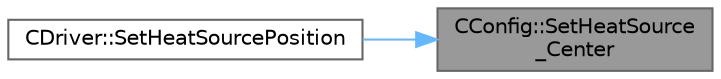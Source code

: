 digraph "CConfig::SetHeatSource_Center"
{
 // LATEX_PDF_SIZE
  bgcolor="transparent";
  edge [fontname=Helvetica,fontsize=10,labelfontname=Helvetica,labelfontsize=10];
  node [fontname=Helvetica,fontsize=10,shape=box,height=0.2,width=0.4];
  rankdir="RL";
  Node1 [id="Node000001",label="CConfig::SetHeatSource\l_Center",height=0.2,width=0.4,color="gray40", fillcolor="grey60", style="filled", fontcolor="black",tooltip="Set the position of the center of the volumetric heat source."];
  Node1 -> Node2 [id="edge1_Node000001_Node000002",dir="back",color="steelblue1",style="solid",tooltip=" "];
  Node2 [id="Node000002",label="CDriver::SetHeatSourcePosition",height=0.2,width=0.4,color="grey40", fillcolor="white", style="filled",URL="$group__PySU2.html#ga5b1ebb9c3142e5abda0cf8879abb8e89",tooltip="Set the position of the heat source."];
}
